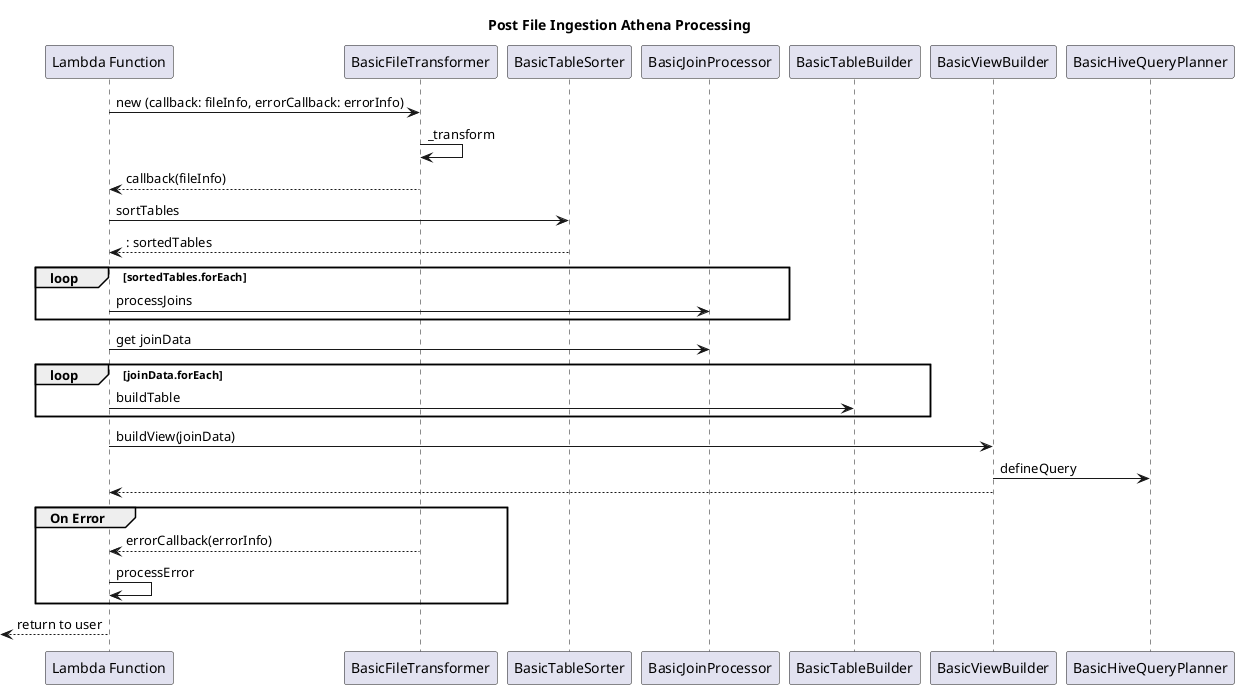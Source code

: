 @startuml
title Post File Ingestion Athena Processing 

participant "Lambda Function" as lambda
participant "BasicFileTransformer" as fileTransformer 
participant "BasicTableSorter" as tableSorter 
participant "BasicJoinProcessor" as joinProcessor 
participant "BasicTableBuilder" as tableBuilder 
participant "BasicViewBuilder" as viewBuilder
participant "BasicHiveQueryPlanner" as queryPlanner


lambda -> fileTransformer : new (callback: fileInfo, errorCallback: errorInfo)
fileTransformer -> fileTransformer : _transform 
fileTransformer --> lambda : callback(fileInfo)
lambda -> tableSorter : sortTables
return : sortedTables

loop sortedTables.forEach 
    lambda -> joinProcessor : processJoins 
end

lambda-> joinProcessor: get joinData

loop joinData.forEach 
	lambda->tableBuilder: buildTable
end

lambda->viewBuilder : buildView(joinData)
viewBuilder->queryPlanner : defineQuery
viewBuilder-->lambda
group On Error 
	fileTransformer --> lambda :errorCallback(errorInfo)
	lambda->lambda : processError
end

<--lambda : return to user
@enduml
